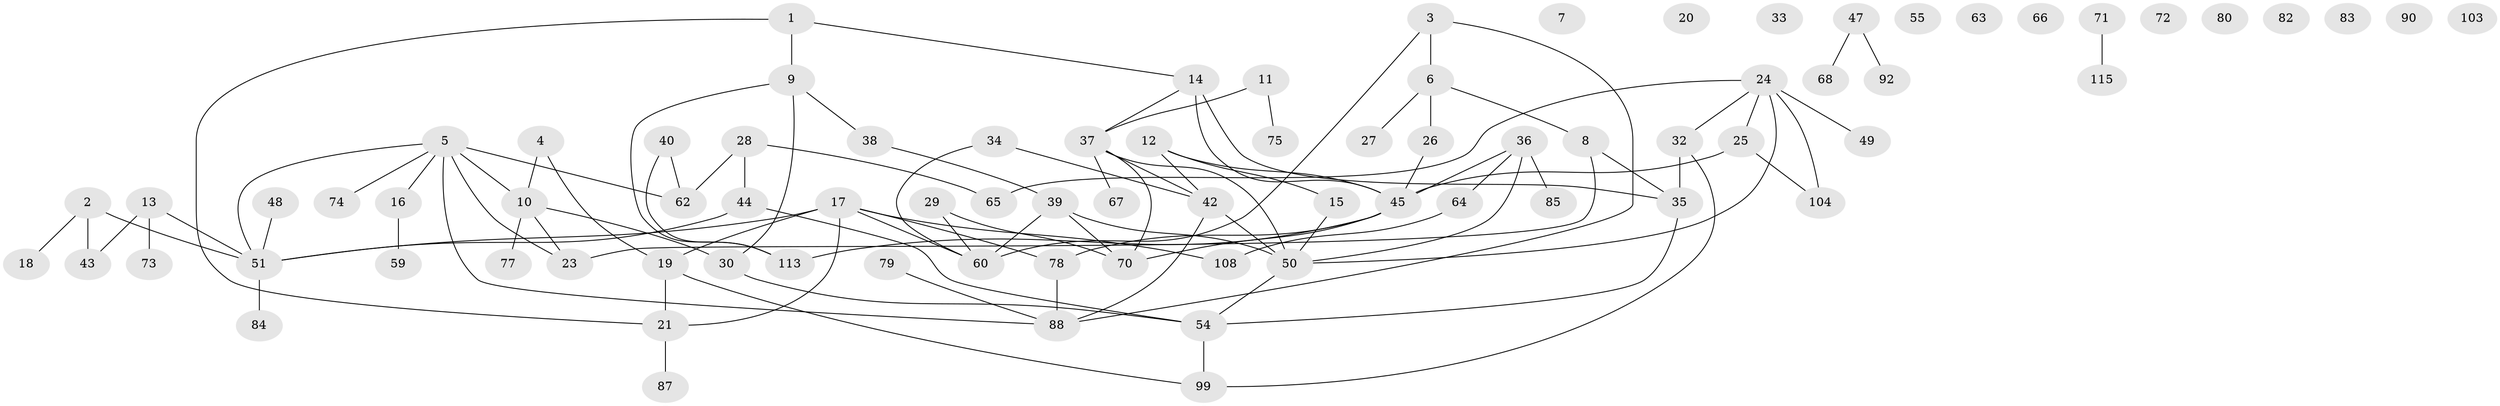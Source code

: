 // original degree distribution, {3: 0.28205128205128205, 2: 0.19658119658119658, 6: 0.02564102564102564, 0: 0.09401709401709402, 1: 0.23931623931623933, 4: 0.08547008547008547, 5: 0.06837606837606838, 7: 0.008547008547008548}
// Generated by graph-tools (version 1.1) at 2025/41/03/06/25 10:41:23]
// undirected, 82 vertices, 102 edges
graph export_dot {
graph [start="1"]
  node [color=gray90,style=filled];
  1;
  2;
  3;
  4 [super="+100"];
  5 [super="+102"];
  6 [super="+22"];
  7;
  8 [super="+96"];
  9 [super="+56"];
  10 [super="+58"];
  11;
  12;
  13 [super="+101"];
  14 [super="+31"];
  15 [super="+110"];
  16 [super="+46"];
  17 [super="+52"];
  18 [super="+93"];
  19 [super="+117"];
  20;
  21 [super="+69"];
  23;
  24 [super="+107"];
  25;
  26;
  27;
  28;
  29;
  30 [super="+105"];
  32;
  33;
  34 [super="+116"];
  35 [super="+112"];
  36 [super="+109"];
  37 [super="+106"];
  38;
  39 [super="+41"];
  40;
  42 [super="+89"];
  43;
  44 [super="+111"];
  45 [super="+86"];
  47 [super="+97"];
  48;
  49;
  50 [super="+57"];
  51 [super="+53"];
  54;
  55;
  59;
  60 [super="+61"];
  62 [super="+98"];
  63 [super="+94"];
  64;
  65;
  66;
  67 [super="+95"];
  68;
  70 [super="+114"];
  71;
  72;
  73;
  74 [super="+81"];
  75 [super="+76"];
  77;
  78;
  79;
  80;
  82;
  83;
  84;
  85;
  87;
  88 [super="+91"];
  90;
  92;
  99;
  103;
  104;
  108;
  113;
  115;
  1 -- 9;
  1 -- 21;
  1 -- 14;
  2 -- 18;
  2 -- 43;
  2 -- 51;
  3 -- 6;
  3 -- 88;
  3 -- 60;
  4 -- 19;
  4 -- 10;
  5 -- 23;
  5 -- 51;
  5 -- 62;
  5 -- 16;
  5 -- 88;
  5 -- 10;
  5 -- 74;
  6 -- 26;
  6 -- 8;
  6 -- 27;
  8 -- 35;
  8 -- 23;
  9 -- 38;
  9 -- 30;
  9 -- 113;
  10 -- 23;
  10 -- 77;
  10 -- 30;
  11 -- 37;
  11 -- 75;
  12 -- 15;
  12 -- 45;
  12 -- 42;
  13 -- 43;
  13 -- 73;
  13 -- 51;
  14 -- 45 [weight=2];
  14 -- 35;
  14 -- 37;
  15 -- 50;
  16 -- 59;
  17 -- 108;
  17 -- 19;
  17 -- 78;
  17 -- 51;
  17 -- 21;
  17 -- 60;
  19 -- 99;
  19 -- 21;
  21 -- 87;
  24 -- 32;
  24 -- 65;
  24 -- 49;
  24 -- 104;
  24 -- 25;
  24 -- 50;
  25 -- 104;
  25 -- 45;
  26 -- 45;
  28 -- 65;
  28 -- 44;
  28 -- 62;
  29 -- 60;
  29 -- 70;
  30 -- 54;
  32 -- 99;
  32 -- 35;
  34 -- 42;
  34 -- 60;
  35 -- 54;
  36 -- 50;
  36 -- 64;
  36 -- 45;
  36 -- 85;
  37 -- 50 [weight=2];
  37 -- 70;
  37 -- 67;
  37 -- 42;
  38 -- 39;
  39 -- 60;
  39 -- 50;
  39 -- 70;
  40 -- 62;
  40 -- 113;
  42 -- 88;
  42 -- 50;
  44 -- 51;
  44 -- 54;
  45 -- 113;
  45 -- 78;
  45 -- 70;
  47 -- 68;
  47 -- 92;
  48 -- 51;
  50 -- 54;
  51 -- 84;
  54 -- 99;
  64 -- 108;
  71 -- 115;
  78 -- 88;
  79 -- 88;
}
